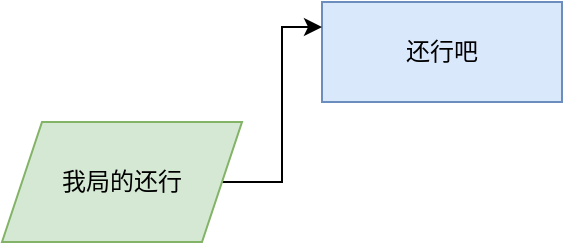 <mxfile version="14.7.7" type="github">
  <diagram id="fd27ZFoe0Dz7pAeNQXs9" name="Page-1">
    <mxGraphModel dx="946" dy="486" grid="1" gridSize="10" guides="1" tooltips="1" connect="1" arrows="1" fold="1" page="1" pageScale="1" pageWidth="827" pageHeight="1169" math="0" shadow="0">
      <root>
        <mxCell id="0" />
        <mxCell id="1" parent="0" />
        <mxCell id="HWMAIbPPif5SkAFqUAVd-1" value="还行吧" style="rounded=0;whiteSpace=wrap;html=1;fillColor=#dae8fc;strokeColor=#6c8ebf;" parent="1" vertex="1">
          <mxGeometry x="350" y="120" width="120" height="50" as="geometry" />
        </mxCell>
        <mxCell id="HWMAIbPPif5SkAFqUAVd-3" style="edgeStyle=orthogonalEdgeStyle;rounded=0;orthogonalLoop=1;jettySize=auto;html=1;entryX=0;entryY=0.25;entryDx=0;entryDy=0;" parent="1" source="HWMAIbPPif5SkAFqUAVd-2" target="HWMAIbPPif5SkAFqUAVd-1" edge="1">
          <mxGeometry relative="1" as="geometry" />
        </mxCell>
        <mxCell id="HWMAIbPPif5SkAFqUAVd-2" value="我局的还行" style="shape=parallelogram;perimeter=parallelogramPerimeter;whiteSpace=wrap;html=1;fixedSize=1;fillColor=#d5e8d4;strokeColor=#82b366;" parent="1" vertex="1">
          <mxGeometry x="190" y="180" width="120" height="60" as="geometry" />
        </mxCell>
      </root>
    </mxGraphModel>
  </diagram>
</mxfile>
